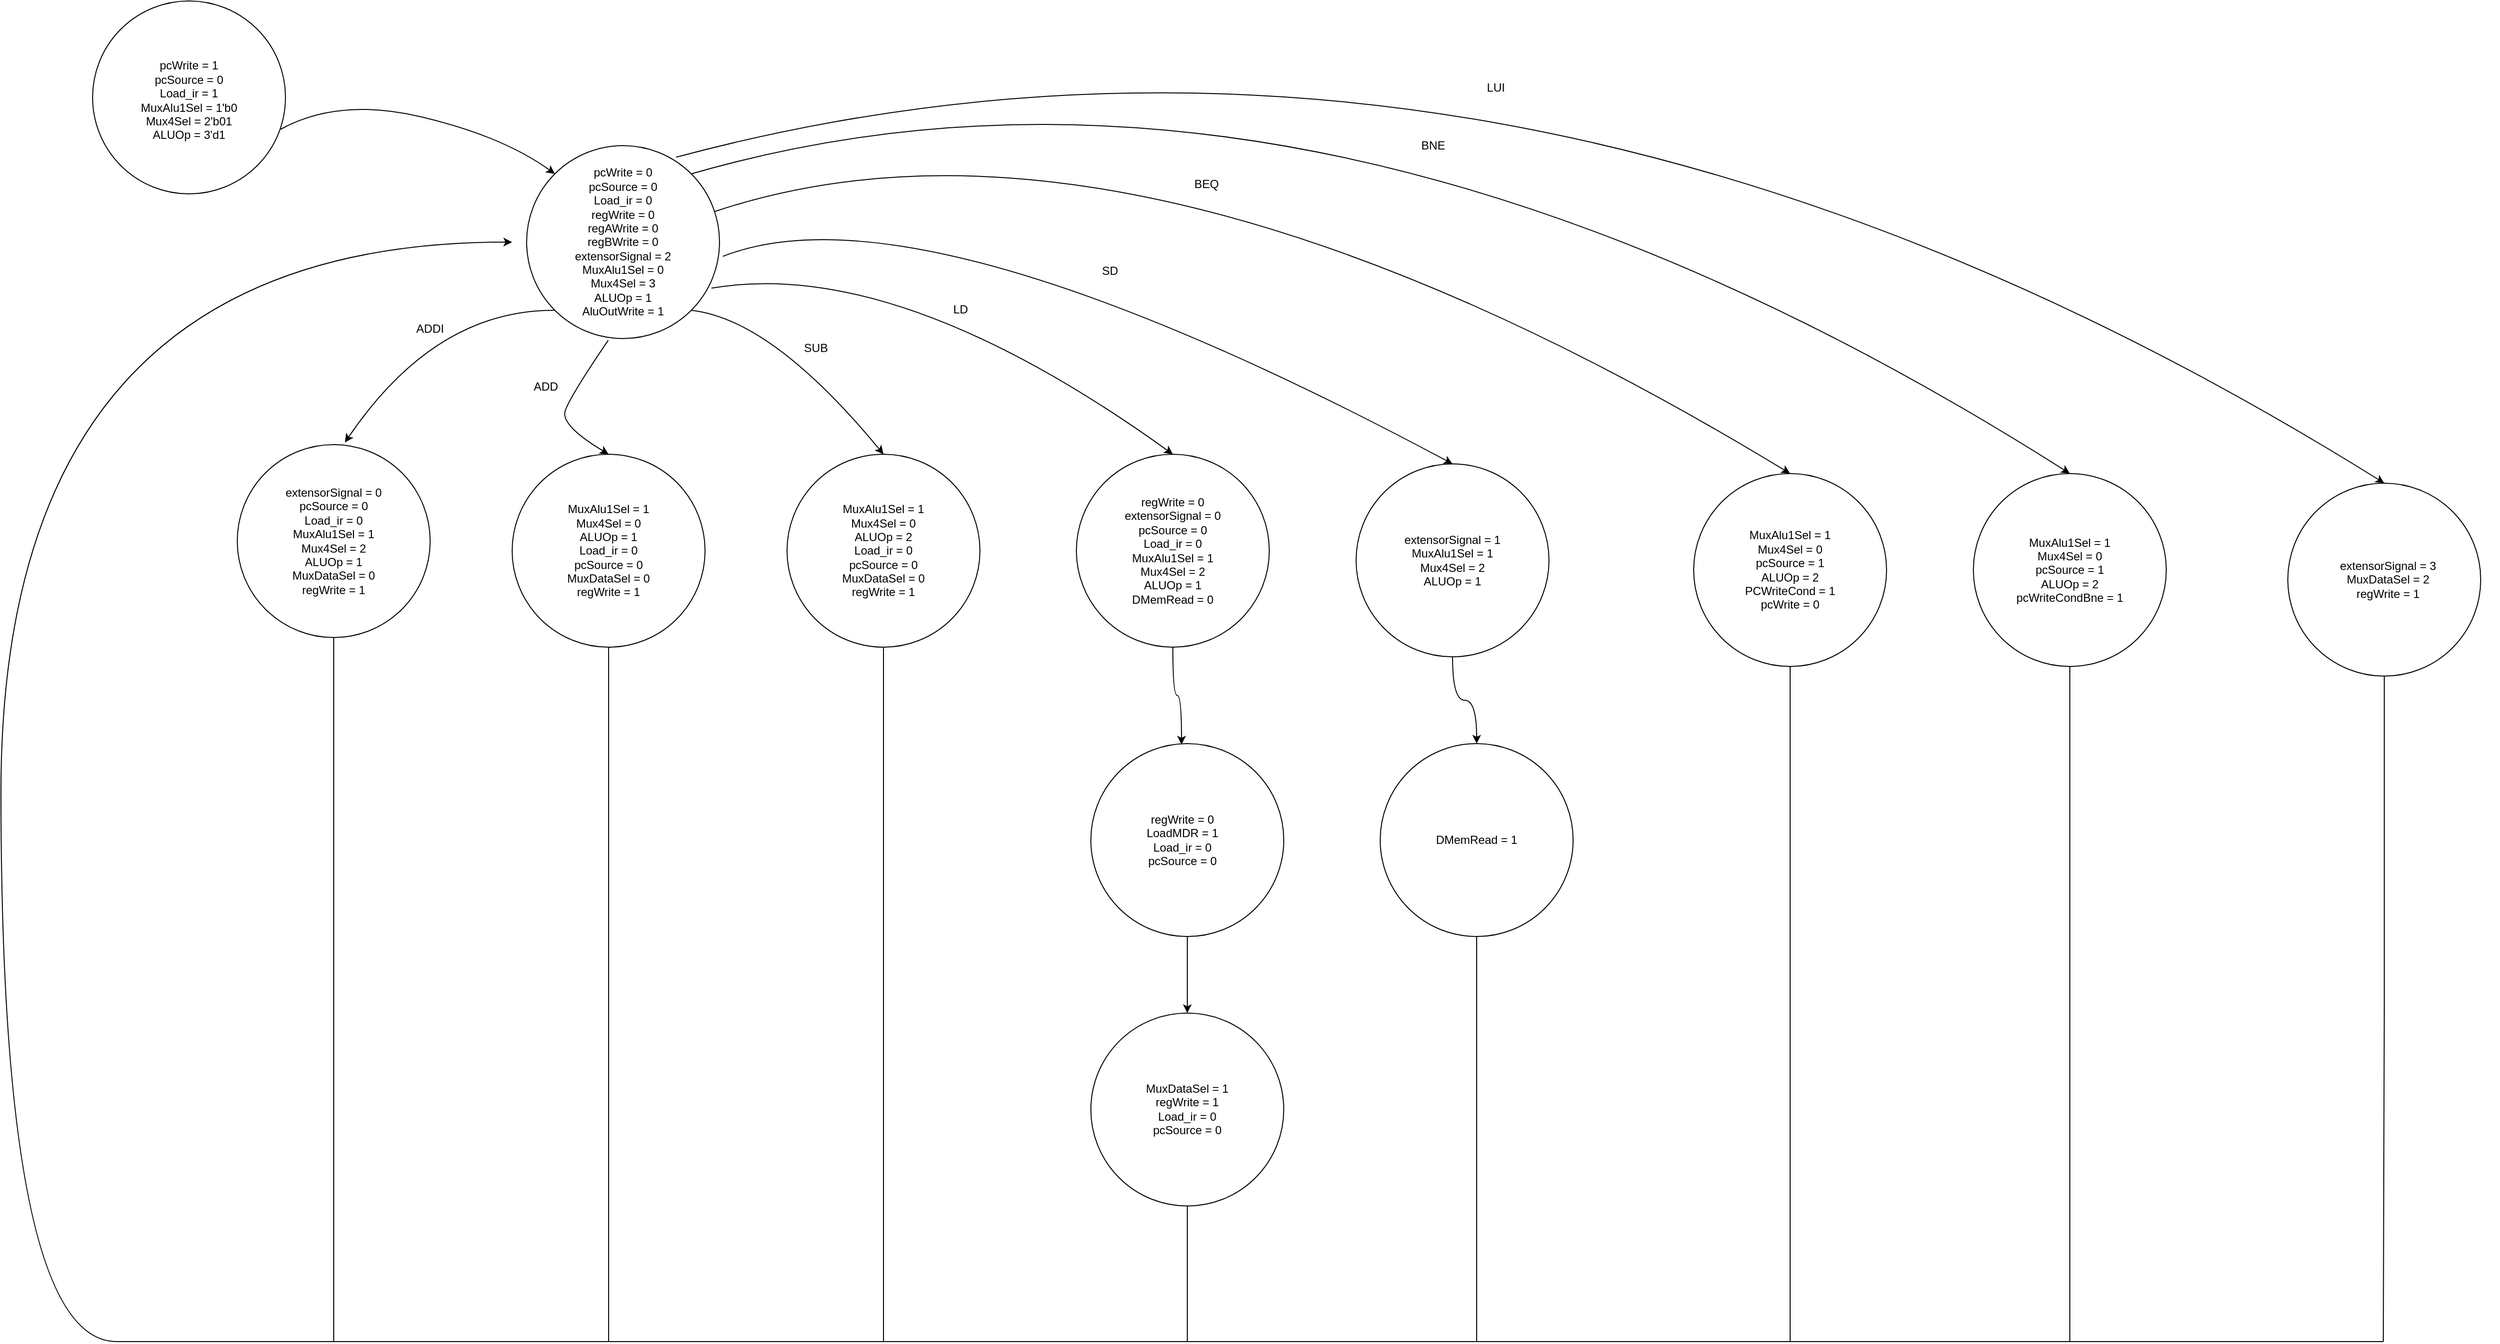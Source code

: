 <mxfile pages="1" version="11.2.9" type="github"><diagram id="GfeI7cuvr8lTpVwYaljc" name="Page-1"><mxGraphModel dx="23555" dy="21863" grid="1" gridSize="10" guides="1" tooltips="1" connect="1" arrows="1" fold="1" page="1" pageScale="1" pageWidth="10000" pageHeight="10000" math="0" shadow="0"><root><mxCell id="0"/><mxCell id="1" parent="0"/><mxCell id="d9og7OVKcXwd_7SsplYN-1" value="" style="ellipse;whiteSpace=wrap;html=1;aspect=fixed;" parent="1" vertex="1"><mxGeometry x="-16845" y="-18110" width="200" height="200" as="geometry"/></mxCell><mxCell id="d9og7OVKcXwd_7SsplYN-2" value="pcWrite = 1&lt;br&gt;pcSource = 0&lt;br&gt;Load_ir = 1&lt;br&gt;MuxAlu1Sel = 1'b0&lt;br&gt;Mux4Sel = 2'b01&lt;br&gt;ALUOp = 3'd1" style="text;html=1;strokeColor=none;fillColor=none;align=center;verticalAlign=middle;whiteSpace=wrap;rounded=0;" parent="1" vertex="1"><mxGeometry x="-16860" y="-18037" width="230" height="60" as="geometry"/></mxCell><mxCell id="d9og7OVKcXwd_7SsplYN-5" value="" style="ellipse;whiteSpace=wrap;html=1;aspect=fixed;" parent="1" vertex="1"><mxGeometry x="-16395" y="-17960" width="200" height="200" as="geometry"/></mxCell><mxCell id="d9og7OVKcXwd_7SsplYN-6" value="pcWrite = 0&lt;br&gt;pcSource = 0&lt;br&gt;Load_ir = 0&lt;br&gt;regWrite = 0&lt;br&gt;regAWrite = 0&lt;br&gt;regBWrite = 0&lt;br&gt;extensorSignal = 2&lt;br&gt;MuxAlu1Sel = 0&lt;br&gt;Mux4Sel = 3&lt;br&gt;ALUOp = 1&lt;br&gt;AluOutWrite = 1" style="text;html=1;strokeColor=none;fillColor=none;align=center;verticalAlign=middle;whiteSpace=wrap;rounded=0;" parent="1" vertex="1"><mxGeometry x="-16410" y="-17890" width="230" height="60" as="geometry"/></mxCell><mxCell id="rIyu8N0kJeQWH02tw2EZ-1" style="edgeStyle=orthogonalEdgeStyle;rounded=0;orthogonalLoop=1;jettySize=auto;html=1;endArrow=none;endFill=0;" edge="1" parent="1" source="d9og7OVKcXwd_7SsplYN-7"><mxGeometry relative="1" as="geometry"><mxPoint x="-16595" y="-16720" as="targetPoint"/></mxGeometry></mxCell><mxCell id="d9og7OVKcXwd_7SsplYN-7" value="" style="ellipse;whiteSpace=wrap;html=1;aspect=fixed;" parent="1" vertex="1"><mxGeometry x="-16695" y="-17650" width="200" height="200" as="geometry"/></mxCell><mxCell id="d9og7OVKcXwd_7SsplYN-8" value="extensorSignal = 0&lt;br&gt;pcSource = 0&lt;br&gt;Load_ir = 0&lt;br&gt;MuxAlu1Sel = 1&lt;br&gt;Mux4Sel = 2&lt;br&gt;ALUOp = 1&lt;br&gt;MuxDataSel = 0&lt;br&gt;regWrite = 1" style="text;html=1;strokeColor=none;fillColor=none;align=center;verticalAlign=middle;whiteSpace=wrap;rounded=0;" parent="1" vertex="1"><mxGeometry x="-16710" y="-17580" width="230" height="60" as="geometry"/></mxCell><mxCell id="rIyu8N0kJeQWH02tw2EZ-2" style="edgeStyle=orthogonalEdgeStyle;rounded=0;orthogonalLoop=1;jettySize=auto;html=1;endArrow=none;endFill=0;" edge="1" parent="1" source="d9og7OVKcXwd_7SsplYN-9"><mxGeometry relative="1" as="geometry"><mxPoint x="-16310" y="-16720" as="targetPoint"/></mxGeometry></mxCell><mxCell id="d9og7OVKcXwd_7SsplYN-9" value="" style="ellipse;whiteSpace=wrap;html=1;aspect=fixed;" parent="1" vertex="1"><mxGeometry x="-16410" y="-17640" width="200" height="200" as="geometry"/></mxCell><mxCell id="d9og7OVKcXwd_7SsplYN-10" value="MuxAlu1Sel = 1&lt;br&gt;Mux4Sel = 0&lt;br&gt;ALUOp = 1&lt;br&gt;Load_ir = 0&lt;br&gt;pcSource = 0&lt;br&gt;MuxDataSel = 0&lt;br&gt;regWrite = 1" style="text;html=1;strokeColor=none;fillColor=none;align=center;verticalAlign=middle;whiteSpace=wrap;rounded=0;" parent="1" vertex="1"><mxGeometry x="-16425" y="-17570" width="230" height="60" as="geometry"/></mxCell><mxCell id="rIyu8N0kJeQWH02tw2EZ-3" style="edgeStyle=orthogonalEdgeStyle;rounded=0;orthogonalLoop=1;jettySize=auto;html=1;exitX=0.5;exitY=1;exitDx=0;exitDy=0;endArrow=none;endFill=0;" edge="1" parent="1" source="d9og7OVKcXwd_7SsplYN-11"><mxGeometry relative="1" as="geometry"><mxPoint x="-16025" y="-16720" as="targetPoint"/></mxGeometry></mxCell><mxCell id="d9og7OVKcXwd_7SsplYN-11" value="" style="ellipse;whiteSpace=wrap;html=1;aspect=fixed;" parent="1" vertex="1"><mxGeometry x="-16125" y="-17640" width="200" height="200" as="geometry"/></mxCell><mxCell id="d9og7OVKcXwd_7SsplYN-12" value="MuxAlu1Sel = 1&lt;br&gt;Mux4Sel = 0&lt;br&gt;ALUOp = 2&lt;br&gt;Load_ir = 0&lt;br&gt;pcSource = 0&lt;br&gt;MuxDataSel = 0&lt;br&gt;regWrite = 1" style="text;html=1;strokeColor=none;fillColor=none;align=center;verticalAlign=middle;whiteSpace=wrap;rounded=0;" parent="1" vertex="1"><mxGeometry x="-16140" y="-17570" width="230" height="60" as="geometry"/></mxCell><mxCell id="d9og7OVKcXwd_7SsplYN-13" value="" style="ellipse;whiteSpace=wrap;html=1;aspect=fixed;" parent="1" vertex="1"><mxGeometry x="-15825" y="-17640" width="200" height="200" as="geometry"/></mxCell><mxCell id="d9og7OVKcXwd_7SsplYN-14" value="regWrite = 0&lt;br&gt;extensorSignal = 0&lt;br&gt;pcSource = 0&lt;br&gt;Load_ir = 0&lt;br&gt;MuxAlu1Sel = 1&lt;br&gt;Mux4Sel = 2&lt;br&gt;ALUOp = 1&lt;br&gt;DMemRead = 0" style="text;html=1;strokeColor=none;fillColor=none;align=center;verticalAlign=middle;whiteSpace=wrap;rounded=0;" parent="1" vertex="1"><mxGeometry x="-15840" y="-17570" width="230" height="60" as="geometry"/></mxCell><mxCell id="rIyu8N0kJeQWH02tw2EZ-14" style="edgeStyle=orthogonalEdgeStyle;rounded=0;orthogonalLoop=1;jettySize=auto;html=1;exitX=0.5;exitY=1;exitDx=0;exitDy=0;entryX=0.5;entryY=0;entryDx=0;entryDy=0;endArrow=classic;endFill=1;strokeColor=#000000;" edge="1" parent="1" source="d9og7OVKcXwd_7SsplYN-15" target="d9og7OVKcXwd_7SsplYN-17"><mxGeometry relative="1" as="geometry"/></mxCell><mxCell id="d9og7OVKcXwd_7SsplYN-15" value="" style="ellipse;whiteSpace=wrap;html=1;aspect=fixed;" parent="1" vertex="1"><mxGeometry x="-15810" y="-17340" width="200" height="200" as="geometry"/></mxCell><mxCell id="d9og7OVKcXwd_7SsplYN-16" value="regWrite = 0&lt;br&gt;LoadMDR = 1&lt;br&gt;Load_ir = 0&lt;br&gt;pcSource = 0" style="text;html=1;strokeColor=none;fillColor=none;align=center;verticalAlign=middle;whiteSpace=wrap;rounded=0;" parent="1" vertex="1"><mxGeometry x="-15830" y="-17270" width="230" height="60" as="geometry"/></mxCell><mxCell id="rIyu8N0kJeQWH02tw2EZ-4" style="edgeStyle=orthogonalEdgeStyle;rounded=0;orthogonalLoop=1;jettySize=auto;html=1;exitX=0.5;exitY=1;exitDx=0;exitDy=0;endArrow=none;endFill=0;" edge="1" parent="1" source="d9og7OVKcXwd_7SsplYN-17"><mxGeometry relative="1" as="geometry"><mxPoint x="-15710" y="-16720" as="targetPoint"/></mxGeometry></mxCell><mxCell id="d9og7OVKcXwd_7SsplYN-17" value="" style="ellipse;whiteSpace=wrap;html=1;aspect=fixed;" parent="1" vertex="1"><mxGeometry x="-15810" y="-17060.588" width="200" height="200" as="geometry"/></mxCell><mxCell id="d9og7OVKcXwd_7SsplYN-18" value="MuxDataSel = 1&lt;br&gt;regWrite = 1&lt;br&gt;Load_ir = 0&lt;br&gt;pcSource = 0" style="text;html=1;strokeColor=none;fillColor=none;align=center;verticalAlign=middle;whiteSpace=wrap;rounded=0;" parent="1" vertex="1"><mxGeometry x="-15825" y="-16990.588" width="230" height="60" as="geometry"/></mxCell><mxCell id="d9og7OVKcXwd_7SsplYN-19" value="" style="ellipse;whiteSpace=wrap;html=1;aspect=fixed;" parent="1" vertex="1"><mxGeometry x="-15535" y="-17630" width="200" height="200" as="geometry"/></mxCell><mxCell id="d9og7OVKcXwd_7SsplYN-20" value="extensorSignal = 1&lt;br&gt;MuxAlu1Sel = 1&lt;br&gt;Mux4Sel = 2&lt;br&gt;ALUOp = 1" style="text;html=1;strokeColor=none;fillColor=none;align=center;verticalAlign=middle;whiteSpace=wrap;rounded=0;" parent="1" vertex="1"><mxGeometry x="-15550" y="-17560" width="230" height="60" as="geometry"/></mxCell><mxCell id="rIyu8N0kJeQWH02tw2EZ-5" style="edgeStyle=orthogonalEdgeStyle;rounded=0;orthogonalLoop=1;jettySize=auto;html=1;exitX=0.5;exitY=1;exitDx=0;exitDy=0;endArrow=none;endFill=0;" edge="1" parent="1" source="d9og7OVKcXwd_7SsplYN-22"><mxGeometry relative="1" as="geometry"><mxPoint x="-15410" y="-16720" as="targetPoint"/></mxGeometry></mxCell><mxCell id="d9og7OVKcXwd_7SsplYN-22" value="" style="ellipse;whiteSpace=wrap;html=1;aspect=fixed;" parent="1" vertex="1"><mxGeometry x="-15510" y="-17340" width="200" height="200" as="geometry"/></mxCell><mxCell id="d9og7OVKcXwd_7SsplYN-23" value="DMemRead = 1" style="text;html=1;strokeColor=none;fillColor=none;align=center;verticalAlign=middle;whiteSpace=wrap;rounded=0;" parent="1" vertex="1"><mxGeometry x="-15525" y="-17270" width="230" height="60" as="geometry"/></mxCell><mxCell id="rIyu8N0kJeQWH02tw2EZ-6" style="edgeStyle=orthogonalEdgeStyle;rounded=0;orthogonalLoop=1;jettySize=auto;html=1;exitX=0.5;exitY=1;exitDx=0;exitDy=0;endArrow=none;endFill=0;" edge="1" parent="1" source="d9og7OVKcXwd_7SsplYN-24"><mxGeometry relative="1" as="geometry"><mxPoint x="-15085" y="-16720" as="targetPoint"/></mxGeometry></mxCell><mxCell id="d9og7OVKcXwd_7SsplYN-24" value="" style="ellipse;whiteSpace=wrap;html=1;aspect=fixed;" parent="1" vertex="1"><mxGeometry x="-15185" y="-17620" width="200" height="200" as="geometry"/></mxCell><mxCell id="d9og7OVKcXwd_7SsplYN-25" value="MuxAlu1Sel = 1&lt;br&gt;Mux4Sel = 0&lt;br&gt;pcSource = 1&lt;br&gt;ALUOp = 2&lt;br&gt;PCWriteCond = 1&lt;br&gt;pcWrite = 0" style="text;html=1;strokeColor=none;fillColor=none;align=center;verticalAlign=middle;whiteSpace=wrap;rounded=0;" parent="1" vertex="1"><mxGeometry x="-15200" y="-17550" width="230" height="60" as="geometry"/></mxCell><mxCell id="rIyu8N0kJeQWH02tw2EZ-7" style="edgeStyle=orthogonalEdgeStyle;rounded=0;orthogonalLoop=1;jettySize=auto;html=1;exitX=0.5;exitY=1;exitDx=0;exitDy=0;endArrow=none;endFill=0;" edge="1" parent="1" source="d9og7OVKcXwd_7SsplYN-28"><mxGeometry relative="1" as="geometry"><mxPoint x="-14795" y="-16720" as="targetPoint"/></mxGeometry></mxCell><mxCell id="d9og7OVKcXwd_7SsplYN-28" value="" style="ellipse;whiteSpace=wrap;html=1;aspect=fixed;" parent="1" vertex="1"><mxGeometry x="-14895" y="-17620" width="200" height="200" as="geometry"/></mxCell><mxCell id="d9og7OVKcXwd_7SsplYN-29" value="MuxAlu1Sel = 1&lt;br&gt;Mux4Sel = 0&lt;br&gt;pcSource = 1&lt;br&gt;ALUOp = 2&lt;br&gt;pcWriteCondBne = 1" style="text;html=1;strokeColor=none;fillColor=none;align=center;verticalAlign=middle;whiteSpace=wrap;rounded=0;" parent="1" vertex="1"><mxGeometry x="-14910" y="-17550" width="230" height="60" as="geometry"/></mxCell><mxCell id="rIyu8N0kJeQWH02tw2EZ-8" style="edgeStyle=orthogonalEdgeStyle;rounded=0;orthogonalLoop=1;jettySize=auto;html=1;exitX=0.5;exitY=1;exitDx=0;exitDy=0;strokeColor=#000000;endArrow=none;endFill=0;" edge="1" parent="1" source="d9og7OVKcXwd_7SsplYN-30"><mxGeometry relative="1" as="geometry"><mxPoint x="-14470" y="-16720" as="targetPoint"/></mxGeometry></mxCell><mxCell id="d9og7OVKcXwd_7SsplYN-30" value="" style="ellipse;whiteSpace=wrap;html=1;aspect=fixed;" parent="1" vertex="1"><mxGeometry x="-14569" y="-17610" width="200" height="200" as="geometry"/></mxCell><mxCell id="d9og7OVKcXwd_7SsplYN-31" value="extensorSignal = 3&lt;br&gt;MuxDataSel = 2&lt;br&gt;regWrite = 1" style="text;html=1;strokeColor=none;fillColor=none;align=center;verticalAlign=middle;whiteSpace=wrap;rounded=0;" parent="1" vertex="1"><mxGeometry x="-14580" y="-17540" width="230" height="60" as="geometry"/></mxCell><mxCell id="d9og7OVKcXwd_7SsplYN-33" value="" style="curved=1;endArrow=classic;html=1;entryX=0;entryY=0;entryDx=0;entryDy=0;exitX=0.913;exitY=1;exitDx=0;exitDy=0;exitPerimeter=0;" parent="1" source="d9og7OVKcXwd_7SsplYN-2" target="d9og7OVKcXwd_7SsplYN-5" edge="1"><mxGeometry width="50" height="50" relative="1" as="geometry"><mxPoint x="-16640" y="-17940" as="sourcePoint"/><mxPoint x="-16600" y="-17990" as="targetPoint"/><Array as="points"><mxPoint x="-16590" y="-18010"/><mxPoint x="-16420" y="-17970"/></Array></mxGeometry></mxCell><mxCell id="d9og7OVKcXwd_7SsplYN-34" value="" style="curved=1;endArrow=classic;html=1;exitX=0;exitY=1;exitDx=0;exitDy=0;entryX=0.558;entryY=-0.011;entryDx=0;entryDy=0;entryPerimeter=0;" parent="1" source="d9og7OVKcXwd_7SsplYN-5" target="d9og7OVKcXwd_7SsplYN-7" edge="1"><mxGeometry width="50" height="50" relative="1" as="geometry"><mxPoint x="-16490" y="-17740" as="sourcePoint"/><mxPoint x="-16440" y="-17790" as="targetPoint"/><Array as="points"><mxPoint x="-16490" y="-17790"/></Array></mxGeometry></mxCell><mxCell id="d9og7OVKcXwd_7SsplYN-35" value="ADDI" style="text;html=1;strokeColor=none;fillColor=none;align=center;verticalAlign=middle;whiteSpace=wrap;rounded=0;" parent="1" vertex="1"><mxGeometry x="-16515" y="-17780" width="40" height="20" as="geometry"/></mxCell><mxCell id="d9og7OVKcXwd_7SsplYN-36" value="" style="curved=1;endArrow=classic;html=1;exitX=0.423;exitY=1.009;exitDx=0;exitDy=0;exitPerimeter=0;entryX=0.5;entryY=0;entryDx=0;entryDy=0;" parent="1" source="d9og7OVKcXwd_7SsplYN-5" target="d9og7OVKcXwd_7SsplYN-9" edge="1"><mxGeometry width="50" height="50" relative="1" as="geometry"><mxPoint x="-16310" y="-17660" as="sourcePoint"/><mxPoint x="-16260" y="-17710" as="targetPoint"/><Array as="points"><mxPoint x="-16350" y="-17700"/><mxPoint x="-16360" y="-17670"/></Array></mxGeometry></mxCell><mxCell id="d9og7OVKcXwd_7SsplYN-37" value="ADD" style="text;html=1;strokeColor=none;fillColor=none;align=center;verticalAlign=middle;whiteSpace=wrap;rounded=0;" parent="1" vertex="1"><mxGeometry x="-16395" y="-17720" width="40" height="20" as="geometry"/></mxCell><mxCell id="d9og7OVKcXwd_7SsplYN-38" value="" style="curved=1;endArrow=classic;html=1;exitX=1;exitY=1;exitDx=0;exitDy=0;entryX=0.5;entryY=0;entryDx=0;entryDy=0;" parent="1" source="d9og7OVKcXwd_7SsplYN-5" target="d9og7OVKcXwd_7SsplYN-11" edge="1"><mxGeometry width="50" height="50" relative="1" as="geometry"><mxPoint x="-16016.211" y="-17779.289" as="sourcePoint"/><mxPoint x="-16233.9" y="-17642.2" as="targetPoint"/><Array as="points"><mxPoint x="-16140.5" y="-17780"/></Array></mxGeometry></mxCell><mxCell id="d9og7OVKcXwd_7SsplYN-41" value="SUB" style="text;html=1;strokeColor=none;fillColor=none;align=center;verticalAlign=middle;whiteSpace=wrap;rounded=0;" parent="1" vertex="1"><mxGeometry x="-16115" y="-17760" width="40" height="20" as="geometry"/></mxCell><mxCell id="d9og7OVKcXwd_7SsplYN-42" value="" style="curved=1;endArrow=classic;html=1;exitX=0.958;exitY=0.739;exitDx=0;exitDy=0;entryX=0.5;entryY=0;entryDx=0;entryDy=0;exitPerimeter=0;" parent="1" source="d9og7OVKcXwd_7SsplYN-5" target="d9og7OVKcXwd_7SsplYN-13" edge="1"><mxGeometry width="50" height="50" relative="1" as="geometry"><mxPoint x="-16094.789" y="-17854.789" as="sourcePoint"/><mxPoint x="-15895.5" y="-17705.5" as="targetPoint"/><Array as="points"><mxPoint x="-16011" y="-17845.5"/></Array></mxGeometry></mxCell><mxCell id="d9og7OVKcXwd_7SsplYN-43" value="LD" style="text;html=1;strokeColor=none;fillColor=none;align=center;verticalAlign=middle;whiteSpace=wrap;rounded=0;" parent="1" vertex="1"><mxGeometry x="-15965" y="-17800" width="40" height="20" as="geometry"/></mxCell><mxCell id="d9og7OVKcXwd_7SsplYN-44" value="" style="curved=1;endArrow=classic;html=1;exitX=1.017;exitY=0.574;exitDx=0;exitDy=0;entryX=0.5;entryY=0;entryDx=0;entryDy=0;exitPerimeter=0;" parent="1" source="d9og7OVKcXwd_7SsplYN-5" target="d9og7OVKcXwd_7SsplYN-19" edge="1"><mxGeometry width="50" height="50" relative="1" as="geometry"><mxPoint x="-16179.9" y="-17892.2" as="sourcePoint"/><mxPoint x="-15701.5" y="-17720" as="targetPoint"/><Array as="points"><mxPoint x="-15987.5" y="-17925.5"/></Array></mxGeometry></mxCell><mxCell id="d9og7OVKcXwd_7SsplYN-47" value="SD" style="text;html=1;strokeColor=none;fillColor=none;align=center;verticalAlign=middle;whiteSpace=wrap;rounded=0;" parent="1" vertex="1"><mxGeometry x="-15810" y="-17840" width="40" height="20" as="geometry"/></mxCell><mxCell id="d9og7OVKcXwd_7SsplYN-48" value="" style="curved=1;endArrow=classic;html=1;entryX=0.5;entryY=0;entryDx=0;entryDy=0;" parent="1" source="d9og7OVKcXwd_7SsplYN-5" target="d9og7OVKcXwd_7SsplYN-24" edge="1"><mxGeometry width="50" height="50" relative="1" as="geometry"><mxPoint x="-15973.1" y="-17955.2" as="sourcePoint"/><mxPoint x="-15216.5" y="-17740" as="targetPoint"/><Array as="points"><mxPoint x="-15769" y="-18035.5"/></Array></mxGeometry></mxCell><mxCell id="d9og7OVKcXwd_7SsplYN-49" value="BEQ" style="text;html=1;strokeColor=none;fillColor=none;align=center;verticalAlign=middle;whiteSpace=wrap;rounded=0;" parent="1" vertex="1"><mxGeometry x="-15710" y="-17930" width="40" height="20" as="geometry"/></mxCell><mxCell id="d9og7OVKcXwd_7SsplYN-50" value="" style="curved=1;endArrow=classic;html=1;entryX=0.5;entryY=0;entryDx=0;entryDy=0;exitX=1;exitY=0;exitDx=0;exitDy=0;" parent="1" source="d9og7OVKcXwd_7SsplYN-5" target="d9og7OVKcXwd_7SsplYN-28" edge="1"><mxGeometry width="50" height="50" relative="1" as="geometry"><mxPoint x="-16010.06" y="-17973.406" as="sourcePoint"/><mxPoint x="-14895" y="-17702" as="targetPoint"/><Array as="points"><mxPoint x="-15579" y="-18117.5"/></Array></mxGeometry></mxCell><mxCell id="d9og7OVKcXwd_7SsplYN-51" value="" style="curved=1;endArrow=classic;html=1;entryX=0.5;entryY=0;entryDx=0;entryDy=0;exitX=0.775;exitY=0.06;exitDx=0;exitDy=0;exitPerimeter=0;" parent="1" source="d9og7OVKcXwd_7SsplYN-5" target="d9og7OVKcXwd_7SsplYN-30" edge="1"><mxGeometry width="50" height="50" relative="1" as="geometry"><mxPoint x="-16024.789" y="-17991.711" as="sourcePoint"/><mxPoint x="-14595.5" y="-17681" as="targetPoint"/><Array as="points"><mxPoint x="-15379.5" y="-18178.5"/></Array></mxGeometry></mxCell><mxCell id="d9og7OVKcXwd_7SsplYN-52" value="BNE" style="text;html=1;strokeColor=none;fillColor=none;align=center;verticalAlign=middle;whiteSpace=wrap;rounded=0;" parent="1" vertex="1"><mxGeometry x="-15475" y="-17970" width="40" height="20" as="geometry"/></mxCell><mxCell id="d9og7OVKcXwd_7SsplYN-53" value="LUI" style="text;html=1;strokeColor=none;fillColor=none;align=center;verticalAlign=middle;whiteSpace=wrap;rounded=0;" parent="1" vertex="1"><mxGeometry x="-15410" y="-18030" width="40" height="20" as="geometry"/></mxCell><mxCell id="d9og7OVKcXwd_7SsplYN-54" value="" style="endArrow=classic;html=1;exitX=0.5;exitY=1;exitDx=0;exitDy=0;entryX=0.47;entryY=0.005;entryDx=0;entryDy=0;entryPerimeter=0;edgeStyle=orthogonalEdgeStyle;curved=1;" parent="1" source="d9og7OVKcXwd_7SsplYN-13" target="d9og7OVKcXwd_7SsplYN-15" edge="1"><mxGeometry width="50" height="50" relative="1" as="geometry"><mxPoint x="-15740" y="-17360" as="sourcePoint"/><mxPoint x="-15690" y="-17410" as="targetPoint"/></mxGeometry></mxCell><mxCell id="d9og7OVKcXwd_7SsplYN-56" value="" style="endArrow=classic;html=1;exitX=0.5;exitY=1;exitDx=0;exitDy=0;entryX=0.5;entryY=0;entryDx=0;entryDy=0;edgeStyle=orthogonalEdgeStyle;curved=1;" parent="1" source="d9og7OVKcXwd_7SsplYN-19" target="d9og7OVKcXwd_7SsplYN-22" edge="1"><mxGeometry width="50" height="50" relative="1" as="geometry"><mxPoint x="-15691" y="-17406" as="sourcePoint"/><mxPoint x="-15687" y="-17305" as="targetPoint"/></mxGeometry></mxCell><mxCell id="rIyu8N0kJeQWH02tw2EZ-11" value="" style="endArrow=none;html=1;edgeStyle=orthogonalEdgeStyle;curved=1;" edge="1" parent="1"><mxGeometry width="50" height="50" relative="1" as="geometry"><mxPoint x="-16820" y="-16720" as="sourcePoint"/><mxPoint x="-14470" y="-16720" as="targetPoint"/></mxGeometry></mxCell><mxCell id="rIyu8N0kJeQWH02tw2EZ-15" value="" style="endArrow=classic;html=1;strokeColor=#000000;entryX=0;entryY=0.5;entryDx=0;entryDy=0;edgeStyle=orthogonalEdgeStyle;curved=1;" edge="1" parent="1" target="d9og7OVKcXwd_7SsplYN-6"><mxGeometry width="50" height="50" relative="1" as="geometry"><mxPoint x="-16820" y="-16720" as="sourcePoint"/><mxPoint x="-16910" y="-16940" as="targetPoint"/><Array as="points"><mxPoint x="-16940" y="-16720"/><mxPoint x="-16940" y="-17860"/></Array></mxGeometry></mxCell></root></mxGraphModel></diagram></mxfile>